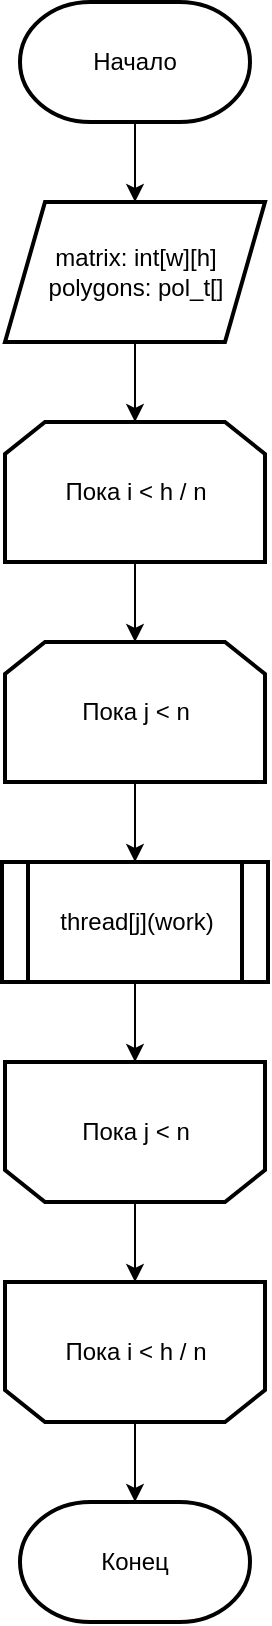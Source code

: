 <mxfile version="20.5.3" type="device" pages="4"><diagram id="MZT9Kjhk6iIjcLNrSWFf" name="Диспетчер"><mxGraphModel dx="946" dy="535" grid="1" gridSize="10" guides="1" tooltips="1" connect="1" arrows="1" fold="1" page="1" pageScale="1" pageWidth="827" pageHeight="1169" math="0" shadow="0"><root><mxCell id="0"/><mxCell id="1" parent="0"/><mxCell id="XyZl-wDKBn-iqKUqeJzu-3" style="edgeStyle=orthogonalEdgeStyle;rounded=0;orthogonalLoop=1;jettySize=auto;html=1;exitX=0.5;exitY=1;exitDx=0;exitDy=0;exitPerimeter=0;entryX=0.5;entryY=0;entryDx=0;entryDy=0;" edge="1" parent="1" source="XyZl-wDKBn-iqKUqeJzu-1" target="XyZl-wDKBn-iqKUqeJzu-2"><mxGeometry relative="1" as="geometry"/></mxCell><mxCell id="XyZl-wDKBn-iqKUqeJzu-1" value="Начало" style="strokeWidth=2;html=1;shape=mxgraph.flowchart.terminator;whiteSpace=wrap;" vertex="1" parent="1"><mxGeometry x="365" y="220" width="115" height="60" as="geometry"/></mxCell><mxCell id="XyZl-wDKBn-iqKUqeJzu-6" style="edgeStyle=orthogonalEdgeStyle;rounded=0;orthogonalLoop=1;jettySize=auto;html=1;exitX=0.5;exitY=1;exitDx=0;exitDy=0;entryX=0.5;entryY=0;entryDx=0;entryDy=0;" edge="1" parent="1" source="XyZl-wDKBn-iqKUqeJzu-2" target="XyZl-wDKBn-iqKUqeJzu-5"><mxGeometry relative="1" as="geometry"/></mxCell><mxCell id="XyZl-wDKBn-iqKUqeJzu-2" value="matrix: int[w][h]&lt;br&gt;polygons: pol_t[]" style="shape=parallelogram;perimeter=parallelogramPerimeter;whiteSpace=wrap;html=1;fixedSize=1;strokeWidth=2;" vertex="1" parent="1"><mxGeometry x="357.5" y="320" width="130" height="70" as="geometry"/></mxCell><mxCell id="XyZl-wDKBn-iqKUqeJzu-8" style="edgeStyle=orthogonalEdgeStyle;rounded=0;orthogonalLoop=1;jettySize=auto;html=1;exitX=0.5;exitY=1;exitDx=0;exitDy=0;entryX=0.5;entryY=0;entryDx=0;entryDy=0;" edge="1" parent="1" source="XyZl-wDKBn-iqKUqeJzu-5" target="XyZl-wDKBn-iqKUqeJzu-7"><mxGeometry relative="1" as="geometry"/></mxCell><mxCell id="XyZl-wDKBn-iqKUqeJzu-5" value="Пока i &amp;lt; h / n" style="shape=loopLimit;whiteSpace=wrap;html=1;strokeWidth=2;" vertex="1" parent="1"><mxGeometry x="357.5" y="430" width="130" height="70" as="geometry"/></mxCell><mxCell id="XyZl-wDKBn-iqKUqeJzu-13" style="edgeStyle=orthogonalEdgeStyle;rounded=0;orthogonalLoop=1;jettySize=auto;html=1;exitX=0.5;exitY=1;exitDx=0;exitDy=0;entryX=0.5;entryY=0;entryDx=0;entryDy=0;" edge="1" parent="1" source="XyZl-wDKBn-iqKUqeJzu-7" target="XyZl-wDKBn-iqKUqeJzu-9"><mxGeometry relative="1" as="geometry"/></mxCell><mxCell id="XyZl-wDKBn-iqKUqeJzu-7" value="Пока j &amp;lt; n" style="shape=loopLimit;whiteSpace=wrap;html=1;strokeWidth=2;" vertex="1" parent="1"><mxGeometry x="357.5" y="540" width="130" height="70" as="geometry"/></mxCell><mxCell id="XyZl-wDKBn-iqKUqeJzu-14" style="edgeStyle=orthogonalEdgeStyle;rounded=0;orthogonalLoop=1;jettySize=auto;html=1;exitX=0.5;exitY=1;exitDx=0;exitDy=0;entryX=0.5;entryY=0;entryDx=0;entryDy=0;" edge="1" parent="1" source="XyZl-wDKBn-iqKUqeJzu-9" target="XyZl-wDKBn-iqKUqeJzu-10"><mxGeometry relative="1" as="geometry"/></mxCell><mxCell id="XyZl-wDKBn-iqKUqeJzu-9" value="thread[j](work)" style="shape=process;whiteSpace=wrap;html=1;backgroundOutline=1;strokeWidth=2;" vertex="1" parent="1"><mxGeometry x="356" y="650" width="133" height="60" as="geometry"/></mxCell><mxCell id="XyZl-wDKBn-iqKUqeJzu-15" style="edgeStyle=orthogonalEdgeStyle;rounded=0;orthogonalLoop=1;jettySize=auto;html=1;exitX=0.5;exitY=1;exitDx=0;exitDy=0;" edge="1" parent="1" source="XyZl-wDKBn-iqKUqeJzu-10" target="XyZl-wDKBn-iqKUqeJzu-11"><mxGeometry relative="1" as="geometry"/></mxCell><mxCell id="XyZl-wDKBn-iqKUqeJzu-10" value="Пока j &amp;lt; n" style="shape=loopLimit;whiteSpace=wrap;html=1;strokeWidth=2;flipV=1;" vertex="1" parent="1"><mxGeometry x="357.5" y="750" width="130" height="70" as="geometry"/></mxCell><mxCell id="XyZl-wDKBn-iqKUqeJzu-16" style="edgeStyle=orthogonalEdgeStyle;rounded=0;orthogonalLoop=1;jettySize=auto;html=1;exitX=0.5;exitY=1;exitDx=0;exitDy=0;entryX=0.5;entryY=0;entryDx=0;entryDy=0;entryPerimeter=0;" edge="1" parent="1" source="XyZl-wDKBn-iqKUqeJzu-11" target="XyZl-wDKBn-iqKUqeJzu-12"><mxGeometry relative="1" as="geometry"/></mxCell><mxCell id="XyZl-wDKBn-iqKUqeJzu-11" value="Пока i &amp;lt; h / n" style="shape=loopLimit;whiteSpace=wrap;html=1;strokeWidth=2;flipV=1;" vertex="1" parent="1"><mxGeometry x="357.5" y="860" width="130" height="70" as="geometry"/></mxCell><mxCell id="XyZl-wDKBn-iqKUqeJzu-12" value="Конец" style="strokeWidth=2;html=1;shape=mxgraph.flowchart.terminator;whiteSpace=wrap;" vertex="1" parent="1"><mxGeometry x="365" y="970" width="115" height="60" as="geometry"/></mxCell></root></mxGraphModel></diagram><diagram id="yg5jkAZQd9CZbFW2jNwK" name="Рабочий"><mxGraphModel dx="1720" dy="973" grid="1" gridSize="10" guides="1" tooltips="1" connect="1" arrows="1" fold="1" page="1" pageScale="1" pageWidth="827" pageHeight="1169" math="0" shadow="0"><root><mxCell id="0"/><mxCell id="1" parent="0"/><mxCell id="X0iI1OWz9oJ2wW2JyrXH-2" style="edgeStyle=orthogonalEdgeStyle;rounded=0;orthogonalLoop=1;jettySize=auto;html=1;exitX=0.5;exitY=1;exitDx=0;exitDy=0;exitPerimeter=0;entryX=0.5;entryY=0;entryDx=0;entryDy=0;" edge="1" parent="1" source="BoplQ5JlkjnvkKU_YxdH-1" target="MV-W9UJwFgxQmjxoGa0y-1"><mxGeometry relative="1" as="geometry"/></mxCell><mxCell id="BoplQ5JlkjnvkKU_YxdH-1" value="Начало" style="strokeWidth=2;html=1;shape=mxgraph.flowchart.terminator;whiteSpace=wrap;" vertex="1" parent="1"><mxGeometry x="356" y="110" width="115" height="60" as="geometry"/></mxCell><mxCell id="X0iI1OWz9oJ2wW2JyrXH-3" style="edgeStyle=orthogonalEdgeStyle;rounded=0;orthogonalLoop=1;jettySize=auto;html=1;exitX=0.5;exitY=1;exitDx=0;exitDy=0;entryX=0.5;entryY=0;entryDx=0;entryDy=0;" edge="1" parent="1" source="MV-W9UJwFgxQmjxoGa0y-1" target="hUwzzS8-il3pexp0Q5ck-1"><mxGeometry relative="1" as="geometry"/></mxCell><mxCell id="MV-W9UJwFgxQmjxoGa0y-1" value="matrix: int[w][h]&lt;br&gt;polygons: pol_t[]" style="shape=parallelogram;perimeter=parallelogramPerimeter;whiteSpace=wrap;html=1;fixedSize=1;strokeWidth=2;" vertex="1" parent="1"><mxGeometry x="349" y="210" width="130" height="70" as="geometry"/></mxCell><mxCell id="X0iI1OWz9oJ2wW2JyrXH-4" style="edgeStyle=orthogonalEdgeStyle;rounded=0;orthogonalLoop=1;jettySize=auto;html=1;exitX=0.5;exitY=1;exitDx=0;exitDy=0;" edge="1" parent="1" source="hUwzzS8-il3pexp0Q5ck-1" target="X0iI1OWz9oJ2wW2JyrXH-1"><mxGeometry relative="1" as="geometry"/></mxCell><mxCell id="hUwzzS8-il3pexp0Q5ck-1" value="Пока i &amp;lt; n" style="shape=loopLimit;whiteSpace=wrap;html=1;strokeWidth=2;" vertex="1" parent="1"><mxGeometry x="349" y="320" width="130" height="70" as="geometry"/></mxCell><mxCell id="Er_1_dZHkrihLz_st0l7-3" style="edgeStyle=orthogonalEdgeStyle;rounded=0;orthogonalLoop=1;jettySize=auto;html=1;exitX=0.5;exitY=1;exitDx=0;exitDy=0;entryX=0.5;entryY=0;entryDx=0;entryDy=0;" edge="1" parent="1" source="X0iI1OWz9oJ2wW2JyrXH-1" target="Er_1_dZHkrihLz_st0l7-1"><mxGeometry relative="1" as="geometry"/></mxCell><mxCell id="X0iI1OWz9oJ2wW2JyrXH-1" value="Пока j &amp;lt; w" style="shape=loopLimit;whiteSpace=wrap;html=1;strokeWidth=2;" vertex="1" parent="1"><mxGeometry x="349" y="430" width="130" height="70" as="geometry"/></mxCell><mxCell id="Er_1_dZHkrihLz_st0l7-4" style="edgeStyle=orthogonalEdgeStyle;rounded=0;orthogonalLoop=1;jettySize=auto;html=1;exitX=0.5;exitY=1;exitDx=0;exitDy=0;entryX=0.5;entryY=0;entryDx=0;entryDy=0;" edge="1" parent="1" source="Er_1_dZHkrihLz_st0l7-1" target="Er_1_dZHkrihLz_st0l7-2"><mxGeometry relative="1" as="geometry"/></mxCell><mxCell id="Er_1_dZHkrihLz_st0l7-1" value="tz = find_depth(&lt;br&gt;i, x, y)" style="shape=process;whiteSpace=wrap;html=1;backgroundOutline=1;strokeWidth=2;" vertex="1" parent="1"><mxGeometry x="348" y="540" width="133" height="60" as="geometry"/></mxCell><mxCell id="Er_1_dZHkrihLz_st0l7-2" value="А" style="ellipse;whiteSpace=wrap;html=1;aspect=fixed;strokeWidth=2;" vertex="1" parent="1"><mxGeometry x="384.5" y="640" width="60" height="60" as="geometry"/></mxCell><mxCell id="Er_1_dZHkrihLz_st0l7-10" style="edgeStyle=orthogonalEdgeStyle;rounded=0;orthogonalLoop=1;jettySize=auto;html=1;exitX=0.5;exitY=1;exitDx=0;exitDy=0;entryX=0.5;entryY=0;entryDx=0;entryDy=0;" edge="1" parent="1" source="Er_1_dZHkrihLz_st0l7-5" target="Er_1_dZHkrihLz_st0l7-7"><mxGeometry relative="1" as="geometry"/></mxCell><mxCell id="Er_1_dZHkrihLz_st0l7-5" value="А" style="ellipse;whiteSpace=wrap;html=1;aspect=fixed;strokeWidth=2;" vertex="1" parent="1"><mxGeometry x="600" y="110" width="60" height="60" as="geometry"/></mxCell><mxCell id="Er_1_dZHkrihLz_st0l7-11" style="edgeStyle=orthogonalEdgeStyle;rounded=0;orthogonalLoop=1;jettySize=auto;html=1;exitX=0.5;exitY=1;exitDx=0;exitDy=0;entryX=0.5;entryY=0;entryDx=0;entryDy=0;" edge="1" parent="1" source="Er_1_dZHkrihLz_st0l7-7" target="Er_1_dZHkrihLz_st0l7-9"><mxGeometry relative="1" as="geometry"><mxPoint x="630" y="320" as="targetPoint"/></mxGeometry></mxCell><mxCell id="Er_1_dZHkrihLz_st0l7-7" value="matrix[x][y] &amp;gt; tz" style="rhombus;whiteSpace=wrap;html=1;strokeWidth=2;" vertex="1" parent="1"><mxGeometry x="575" y="210" width="110" height="70" as="geometry"/></mxCell><mxCell id="Er_1_dZHkrihLz_st0l7-15" style="edgeStyle=orthogonalEdgeStyle;rounded=0;orthogonalLoop=1;jettySize=auto;html=1;exitX=0.5;exitY=1;exitDx=0;exitDy=0;entryX=0.5;entryY=0;entryDx=0;entryDy=0;" edge="1" parent="1" source="Er_1_dZHkrihLz_st0l7-9" target="Er_1_dZHkrihLz_st0l7-12"><mxGeometry relative="1" as="geometry"/></mxCell><mxCell id="Er_1_dZHkrihLz_st0l7-9" value="matrix[x][y] = tz" style="rounded=0;whiteSpace=wrap;html=1;strokeWidth=2;" vertex="1" parent="1"><mxGeometry x="570" y="325" width="120" height="60" as="geometry"/></mxCell><mxCell id="Er_1_dZHkrihLz_st0l7-16" style="edgeStyle=orthogonalEdgeStyle;rounded=0;orthogonalLoop=1;jettySize=auto;html=1;exitX=0.5;exitY=1;exitDx=0;exitDy=0;entryX=0.5;entryY=0;entryDx=0;entryDy=0;" edge="1" parent="1" source="Er_1_dZHkrihLz_st0l7-12" target="Er_1_dZHkrihLz_st0l7-13"><mxGeometry relative="1" as="geometry"/></mxCell><mxCell id="Er_1_dZHkrihLz_st0l7-12" value="Пока i &amp;lt; n" style="shape=loopLimit;whiteSpace=wrap;html=1;strokeWidth=2;flipV=1;" vertex="1" parent="1"><mxGeometry x="565" y="430" width="130" height="70" as="geometry"/></mxCell><mxCell id="Er_1_dZHkrihLz_st0l7-17" style="edgeStyle=orthogonalEdgeStyle;rounded=0;orthogonalLoop=1;jettySize=auto;html=1;exitX=0.5;exitY=1;exitDx=0;exitDy=0;entryX=0.5;entryY=0;entryDx=0;entryDy=0;entryPerimeter=0;" edge="1" parent="1" source="Er_1_dZHkrihLz_st0l7-13" target="Er_1_dZHkrihLz_st0l7-14"><mxGeometry relative="1" as="geometry"/></mxCell><mxCell id="Er_1_dZHkrihLz_st0l7-13" value="Пока j &amp;lt; w" style="shape=loopLimit;whiteSpace=wrap;html=1;strokeWidth=2;flipV=1;" vertex="1" parent="1"><mxGeometry x="565" y="535" width="130" height="70" as="geometry"/></mxCell><mxCell id="Er_1_dZHkrihLz_st0l7-14" value="Конец" style="strokeWidth=2;html=1;shape=mxgraph.flowchart.terminator;whiteSpace=wrap;" vertex="1" parent="1"><mxGeometry x="571" y="640" width="115" height="60" as="geometry"/></mxCell></root></mxGraphModel></diagram><diagram id="4uGYqR0y3DwAvATvb1c6" name="Рабочий (другая компоновка)"><mxGraphModel dx="1455" dy="823" grid="1" gridSize="10" guides="1" tooltips="1" connect="1" arrows="1" fold="1" page="1" pageScale="1" pageWidth="827" pageHeight="1169" math="0" shadow="0"><root><mxCell id="0"/><mxCell id="1" parent="0"/><mxCell id="Bm-guI1O3zidmZNQpcH3-1" style="edgeStyle=orthogonalEdgeStyle;rounded=0;orthogonalLoop=1;jettySize=auto;html=1;exitX=0.5;exitY=1;exitDx=0;exitDy=0;exitPerimeter=0;entryX=0.5;entryY=0;entryDx=0;entryDy=0;" edge="1" parent="1" source="Bm-guI1O3zidmZNQpcH3-2" target="Bm-guI1O3zidmZNQpcH3-4"><mxGeometry relative="1" as="geometry"/></mxCell><mxCell id="Bm-guI1O3zidmZNQpcH3-2" value="Начало" style="strokeWidth=2;html=1;shape=mxgraph.flowchart.terminator;whiteSpace=wrap;" vertex="1" parent="1"><mxGeometry x="356" y="110" width="115" height="60" as="geometry"/></mxCell><mxCell id="Bm-guI1O3zidmZNQpcH3-3" style="edgeStyle=orthogonalEdgeStyle;rounded=0;orthogonalLoop=1;jettySize=auto;html=1;exitX=0.5;exitY=1;exitDx=0;exitDy=0;entryX=0.5;entryY=0;entryDx=0;entryDy=0;" edge="1" parent="1" source="Bm-guI1O3zidmZNQpcH3-4" target="Bm-guI1O3zidmZNQpcH3-6"><mxGeometry relative="1" as="geometry"/></mxCell><mxCell id="Bm-guI1O3zidmZNQpcH3-4" value="matrix: int[w][h]&lt;br&gt;polygons: pol_t[]" style="shape=parallelogram;perimeter=parallelogramPerimeter;whiteSpace=wrap;html=1;fixedSize=1;strokeWidth=2;" vertex="1" parent="1"><mxGeometry x="349" y="210" width="130" height="70" as="geometry"/></mxCell><mxCell id="Bm-guI1O3zidmZNQpcH3-5" style="edgeStyle=orthogonalEdgeStyle;rounded=0;orthogonalLoop=1;jettySize=auto;html=1;exitX=0.5;exitY=1;exitDx=0;exitDy=0;" edge="1" parent="1" source="Bm-guI1O3zidmZNQpcH3-6" target="Bm-guI1O3zidmZNQpcH3-8"><mxGeometry relative="1" as="geometry"/></mxCell><mxCell id="Bm-guI1O3zidmZNQpcH3-6" value="Пока i &amp;lt; n" style="shape=loopLimit;whiteSpace=wrap;html=1;strokeWidth=2;" vertex="1" parent="1"><mxGeometry x="349" y="320" width="130" height="70" as="geometry"/></mxCell><mxCell id="Bm-guI1O3zidmZNQpcH3-7" style="edgeStyle=orthogonalEdgeStyle;rounded=0;orthogonalLoop=1;jettySize=auto;html=1;exitX=0.5;exitY=1;exitDx=0;exitDy=0;entryX=0.5;entryY=0;entryDx=0;entryDy=0;" edge="1" parent="1" source="Bm-guI1O3zidmZNQpcH3-8" target="Bm-guI1O3zidmZNQpcH3-10"><mxGeometry relative="1" as="geometry"/></mxCell><mxCell id="Bm-guI1O3zidmZNQpcH3-8" value="Пока j &amp;lt; w" style="shape=loopLimit;whiteSpace=wrap;html=1;strokeWidth=2;" vertex="1" parent="1"><mxGeometry x="349" y="430" width="130" height="70" as="geometry"/></mxCell><mxCell id="Bm-guI1O3zidmZNQpcH3-23" style="edgeStyle=orthogonalEdgeStyle;rounded=0;orthogonalLoop=1;jettySize=auto;html=1;exitX=0.5;exitY=1;exitDx=0;exitDy=0;entryX=0.5;entryY=0;entryDx=0;entryDy=0;" edge="1" parent="1" source="Bm-guI1O3zidmZNQpcH3-10" target="Bm-guI1O3zidmZNQpcH3-15"><mxGeometry relative="1" as="geometry"/></mxCell><mxCell id="Bm-guI1O3zidmZNQpcH3-10" value="tz = find_depth(&lt;br&gt;i, x, y)" style="shape=process;whiteSpace=wrap;html=1;backgroundOutline=1;strokeWidth=2;" vertex="1" parent="1"><mxGeometry x="348" y="540" width="133" height="60" as="geometry"/></mxCell><mxCell id="Bm-guI1O3zidmZNQpcH3-14" style="edgeStyle=orthogonalEdgeStyle;rounded=0;orthogonalLoop=1;jettySize=auto;html=1;exitX=0.5;exitY=1;exitDx=0;exitDy=0;entryX=0.5;entryY=0;entryDx=0;entryDy=0;" edge="1" parent="1" source="Bm-guI1O3zidmZNQpcH3-15" target="Bm-guI1O3zidmZNQpcH3-17"><mxGeometry relative="1" as="geometry"><mxPoint x="414.5" y="750" as="targetPoint"/></mxGeometry></mxCell><mxCell id="LZGJ0fgpnHU_JwdS9NH5-1" style="edgeStyle=orthogonalEdgeStyle;rounded=0;orthogonalLoop=1;jettySize=auto;html=1;exitX=1;exitY=0.5;exitDx=0;exitDy=0;" edge="1" parent="1" source="Bm-guI1O3zidmZNQpcH3-15"><mxGeometry relative="1" as="geometry"><mxPoint x="415" y="840" as="targetPoint"/><Array as="points"><mxPoint x="500" y="675"/><mxPoint x="500" y="840"/></Array></mxGeometry></mxCell><mxCell id="Bm-guI1O3zidmZNQpcH3-15" value="matrix[x][y] &amp;gt; tz" style="rhombus;whiteSpace=wrap;html=1;strokeWidth=2;" vertex="1" parent="1"><mxGeometry x="359.5" y="640" width="110" height="70" as="geometry"/></mxCell><mxCell id="Bm-guI1O3zidmZNQpcH3-16" style="edgeStyle=orthogonalEdgeStyle;rounded=0;orthogonalLoop=1;jettySize=auto;html=1;exitX=0.5;exitY=1;exitDx=0;exitDy=0;entryX=0.5;entryY=0;entryDx=0;entryDy=0;" edge="1" parent="1" source="Bm-guI1O3zidmZNQpcH3-17" target="Bm-guI1O3zidmZNQpcH3-19"><mxGeometry relative="1" as="geometry"/></mxCell><mxCell id="Bm-guI1O3zidmZNQpcH3-17" value="matrix[x][y] = tz" style="rounded=0;whiteSpace=wrap;html=1;strokeWidth=2;" vertex="1" parent="1"><mxGeometry x="354.5" y="755" width="120" height="60" as="geometry"/></mxCell><mxCell id="Bm-guI1O3zidmZNQpcH3-18" style="edgeStyle=orthogonalEdgeStyle;rounded=0;orthogonalLoop=1;jettySize=auto;html=1;exitX=0.5;exitY=1;exitDx=0;exitDy=0;entryX=0.5;entryY=0;entryDx=0;entryDy=0;" edge="1" parent="1" source="Bm-guI1O3zidmZNQpcH3-19" target="Bm-guI1O3zidmZNQpcH3-21"><mxGeometry relative="1" as="geometry"/></mxCell><mxCell id="Bm-guI1O3zidmZNQpcH3-19" value="Пока i &amp;lt; n" style="shape=loopLimit;whiteSpace=wrap;html=1;strokeWidth=2;flipV=1;" vertex="1" parent="1"><mxGeometry x="349.5" y="860" width="130" height="70" as="geometry"/></mxCell><mxCell id="Bm-guI1O3zidmZNQpcH3-20" style="edgeStyle=orthogonalEdgeStyle;rounded=0;orthogonalLoop=1;jettySize=auto;html=1;exitX=0.5;exitY=1;exitDx=0;exitDy=0;entryX=0.5;entryY=0;entryDx=0;entryDy=0;entryPerimeter=0;" edge="1" parent="1" source="Bm-guI1O3zidmZNQpcH3-21" target="Bm-guI1O3zidmZNQpcH3-22"><mxGeometry relative="1" as="geometry"/></mxCell><mxCell id="Bm-guI1O3zidmZNQpcH3-21" value="Пока j &amp;lt; w" style="shape=loopLimit;whiteSpace=wrap;html=1;strokeWidth=2;flipV=1;" vertex="1" parent="1"><mxGeometry x="349.5" y="965" width="130" height="70" as="geometry"/></mxCell><mxCell id="Bm-guI1O3zidmZNQpcH3-22" value="Конец" style="strokeWidth=2;html=1;shape=mxgraph.flowchart.terminator;whiteSpace=wrap;" vertex="1" parent="1"><mxGeometry x="355.5" y="1070" width="115" height="60" as="geometry"/></mxCell><mxCell id="LZGJ0fgpnHU_JwdS9NH5-2" value="Нет" style="text;html=1;align=center;verticalAlign=middle;resizable=0;points=[];autosize=1;strokeColor=none;fillColor=none;" vertex="1" parent="1"><mxGeometry x="476" y="651" width="40" height="30" as="geometry"/></mxCell><mxCell id="LZGJ0fgpnHU_JwdS9NH5-3" value="Да" style="text;html=1;align=center;verticalAlign=middle;resizable=0;points=[];autosize=1;strokeColor=none;fillColor=none;" vertex="1" parent="1"><mxGeometry x="407" y="714" width="40" height="30" as="geometry"/></mxCell></root></mxGraphModel></diagram><diagram id="uZ_4ztt5lr59hxptQ8rb" name="Z-буфер"><mxGraphModel dx="946" dy="535" grid="1" gridSize="10" guides="1" tooltips="1" connect="1" arrows="1" fold="1" page="1" pageScale="1" pageWidth="827" pageHeight="1169" math="0" shadow="0"><root><mxCell id="0"/><mxCell id="1" parent="0"/><mxCell id="H7hXRImXqr7lK6Sf6MIE-1" style="edgeStyle=orthogonalEdgeStyle;rounded=0;orthogonalLoop=1;jettySize=auto;html=1;exitX=0.5;exitY=1;exitDx=0;exitDy=0;exitPerimeter=0;entryX=0.5;entryY=0;entryDx=0;entryDy=0;" edge="1" parent="1" source="H7hXRImXqr7lK6Sf6MIE-2" target="H7hXRImXqr7lK6Sf6MIE-3"><mxGeometry relative="1" as="geometry"/></mxCell><mxCell id="H7hXRImXqr7lK6Sf6MIE-2" value="Начало" style="strokeWidth=2;html=1;shape=mxgraph.flowchart.terminator;whiteSpace=wrap;" vertex="1" parent="1"><mxGeometry x="356" y="110" width="115" height="60" as="geometry"/></mxCell><mxCell id="61_WuzvcJz4rllZLokTf-4" style="edgeStyle=orthogonalEdgeStyle;rounded=0;orthogonalLoop=1;jettySize=auto;html=1;exitX=0.5;exitY=1;exitDx=0;exitDy=0;" edge="1" parent="1" source="H7hXRImXqr7lK6Sf6MIE-3" target="61_WuzvcJz4rllZLokTf-2"><mxGeometry relative="1" as="geometry"/></mxCell><mxCell id="H7hXRImXqr7lK6Sf6MIE-3" value="matrix: int[w][h]&lt;br&gt;polygons: pol_t[]" style="shape=parallelogram;perimeter=parallelogramPerimeter;whiteSpace=wrap;html=1;fixedSize=1;strokeWidth=2;" vertex="1" parent="1"><mxGeometry x="349" y="210" width="130" height="70" as="geometry"/></mxCell><mxCell id="61_WuzvcJz4rllZLokTf-1" style="edgeStyle=orthogonalEdgeStyle;rounded=0;orthogonalLoop=1;jettySize=auto;html=1;exitX=0.5;exitY=1;exitDx=0;exitDy=0;" edge="1" parent="1" source="61_WuzvcJz4rllZLokTf-2" target="61_WuzvcJz4rllZLokTf-3"><mxGeometry relative="1" as="geometry"/></mxCell><mxCell id="61_WuzvcJz4rllZLokTf-2" value="Пока y &amp;lt; h" style="shape=loopLimit;whiteSpace=wrap;html=1;strokeWidth=2;" vertex="1" parent="1"><mxGeometry x="349" y="320" width="130" height="70" as="geometry"/></mxCell><mxCell id="f-Z5bn13BAHrePyekayr-4" style="edgeStyle=orthogonalEdgeStyle;rounded=0;orthogonalLoop=1;jettySize=auto;html=1;exitX=0.5;exitY=1;exitDx=0;exitDy=0;entryX=0.5;entryY=0;entryDx=0;entryDy=0;" edge="1" parent="1" source="61_WuzvcJz4rllZLokTf-3" target="61_WuzvcJz4rllZLokTf-5"><mxGeometry relative="1" as="geometry"/></mxCell><mxCell id="61_WuzvcJz4rllZLokTf-3" value="Пока i &amp;lt; cnt_pols" style="shape=loopLimit;whiteSpace=wrap;html=1;strokeWidth=2;" vertex="1" parent="1"><mxGeometry x="349" y="430" width="130" height="70" as="geometry"/></mxCell><mxCell id="f-Z5bn13BAHrePyekayr-5" style="edgeStyle=orthogonalEdgeStyle;rounded=0;orthogonalLoop=1;jettySize=auto;html=1;exitX=0.5;exitY=1;exitDx=0;exitDy=0;entryX=0.5;entryY=0;entryDx=0;entryDy=0;" edge="1" parent="1" source="61_WuzvcJz4rllZLokTf-5" target="B_ZPAW7c5pcJMMqz5_ZG-1"><mxGeometry relative="1" as="geometry"/></mxCell><mxCell id="61_WuzvcJz4rllZLokTf-5" value="Пока x &amp;lt; w" style="shape=loopLimit;whiteSpace=wrap;html=1;strokeWidth=2;" vertex="1" parent="1"><mxGeometry x="349" y="540" width="130" height="70" as="geometry"/></mxCell><mxCell id="f-Z5bn13BAHrePyekayr-6" style="edgeStyle=orthogonalEdgeStyle;rounded=0;orthogonalLoop=1;jettySize=auto;html=1;exitX=0.5;exitY=1;exitDx=0;exitDy=0;entryX=0.5;entryY=0;entryDx=0;entryDy=0;" edge="1" parent="1" source="B_ZPAW7c5pcJMMqz5_ZG-1" target="JfdlQMlThaRtneWw2Ei0-1"><mxGeometry relative="1" as="geometry"/></mxCell><mxCell id="B_ZPAW7c5pcJMMqz5_ZG-1" value="tz = find_depth(&lt;br&gt;i, x, y)" style="shape=process;whiteSpace=wrap;html=1;backgroundOutline=1;strokeWidth=2;" vertex="1" parent="1"><mxGeometry x="347.5" y="650" width="133" height="60" as="geometry"/></mxCell><mxCell id="f-Z5bn13BAHrePyekayr-7" style="edgeStyle=orthogonalEdgeStyle;rounded=0;orthogonalLoop=1;jettySize=auto;html=1;exitX=0.5;exitY=1;exitDx=0;exitDy=0;" edge="1" parent="1" source="JfdlQMlThaRtneWw2Ei0-1" target="UNjsWT86AFczgdnglQMl-2"><mxGeometry relative="1" as="geometry"/></mxCell><mxCell id="f-Z5bn13BAHrePyekayr-8" style="edgeStyle=orthogonalEdgeStyle;rounded=0;orthogonalLoop=1;jettySize=auto;html=1;exitX=1;exitY=0.5;exitDx=0;exitDy=0;" edge="1" parent="1"><mxGeometry relative="1" as="geometry"><mxPoint x="415" y="940" as="targetPoint"/><mxPoint x="464" y="785.0" as="sourcePoint"/><Array as="points"><mxPoint x="510" y="785"/><mxPoint x="510" y="940"/></Array></mxGeometry></mxCell><mxCell id="JfdlQMlThaRtneWw2Ei0-1" value="matrix[x][y] &amp;gt; tz" style="rhombus;whiteSpace=wrap;html=1;strokeWidth=2;" vertex="1" parent="1"><mxGeometry x="359" y="750" width="110" height="70" as="geometry"/></mxCell><mxCell id="UNjsWT86AFczgdnglQMl-1" style="edgeStyle=orthogonalEdgeStyle;rounded=0;orthogonalLoop=1;jettySize=auto;html=1;exitX=0.5;exitY=1;exitDx=0;exitDy=0;entryX=0.5;entryY=0;entryDx=0;entryDy=0;" edge="1" parent="1" source="UNjsWT86AFczgdnglQMl-2" target="UNjsWT86AFczgdnglQMl-4"><mxGeometry relative="1" as="geometry"/></mxCell><mxCell id="UNjsWT86AFczgdnglQMl-2" value="matrix[x][y] = tz" style="rounded=0;whiteSpace=wrap;html=1;strokeWidth=2;" vertex="1" parent="1"><mxGeometry x="354.5" y="860" width="120" height="60" as="geometry"/></mxCell><mxCell id="f-Z5bn13BAHrePyekayr-2" style="edgeStyle=orthogonalEdgeStyle;rounded=0;orthogonalLoop=1;jettySize=auto;html=1;exitX=0.5;exitY=1;exitDx=0;exitDy=0;entryX=0.5;entryY=0;entryDx=0;entryDy=0;" edge="1" parent="1" source="UNjsWT86AFczgdnglQMl-4" target="f-Z5bn13BAHrePyekayr-1"><mxGeometry relative="1" as="geometry"/></mxCell><mxCell id="UNjsWT86AFczgdnglQMl-4" value="Пока x &amp;lt; w" style="shape=loopLimit;whiteSpace=wrap;html=1;strokeWidth=2;flipV=1;" vertex="1" parent="1"><mxGeometry x="349.5" y="965" width="130" height="70" as="geometry"/></mxCell><mxCell id="UNjsWT86AFczgdnglQMl-5" style="edgeStyle=orthogonalEdgeStyle;rounded=0;orthogonalLoop=1;jettySize=auto;html=1;exitX=0.5;exitY=1;exitDx=0;exitDy=0;entryX=0.5;entryY=0;entryDx=0;entryDy=0;entryPerimeter=0;" edge="1" parent="1" source="UNjsWT86AFczgdnglQMl-6" target="UNjsWT86AFczgdnglQMl-7"><mxGeometry relative="1" as="geometry"/></mxCell><mxCell id="UNjsWT86AFczgdnglQMl-6" value="Пока y &amp;lt; h" style="shape=loopLimit;whiteSpace=wrap;html=1;strokeWidth=2;flipV=1;" vertex="1" parent="1"><mxGeometry x="347.5" y="1180" width="130" height="70" as="geometry"/></mxCell><mxCell id="UNjsWT86AFczgdnglQMl-7" value="Конец" style="strokeWidth=2;html=1;shape=mxgraph.flowchart.terminator;whiteSpace=wrap;" vertex="1" parent="1"><mxGeometry x="353.5" y="1285" width="115" height="60" as="geometry"/></mxCell><mxCell id="f-Z5bn13BAHrePyekayr-3" style="edgeStyle=orthogonalEdgeStyle;rounded=0;orthogonalLoop=1;jettySize=auto;html=1;exitX=0.5;exitY=1;exitDx=0;exitDy=0;entryX=0.5;entryY=0;entryDx=0;entryDy=0;" edge="1" parent="1" source="f-Z5bn13BAHrePyekayr-1" target="UNjsWT86AFczgdnglQMl-6"><mxGeometry relative="1" as="geometry"/></mxCell><mxCell id="f-Z5bn13BAHrePyekayr-1" value="Пока i &amp;lt; cnt_pols" style="shape=loopLimit;whiteSpace=wrap;html=1;strokeWidth=2;flipV=1;" vertex="1" parent="1"><mxGeometry x="350.5" y="1073" width="130" height="70" as="geometry"/></mxCell><mxCell id="f-Z5bn13BAHrePyekayr-9" value="Да" style="text;html=1;align=center;verticalAlign=middle;resizable=0;points=[];autosize=1;strokeColor=none;fillColor=none;" vertex="1" parent="1"><mxGeometry x="410" y="825" width="40" height="30" as="geometry"/></mxCell><mxCell id="f-Z5bn13BAHrePyekayr-10" value="Нет" style="text;html=1;align=center;verticalAlign=middle;resizable=0;points=[];autosize=1;strokeColor=none;fillColor=none;" vertex="1" parent="1"><mxGeometry x="478.5" y="760" width="40" height="30" as="geometry"/></mxCell></root></mxGraphModel></diagram></mxfile>